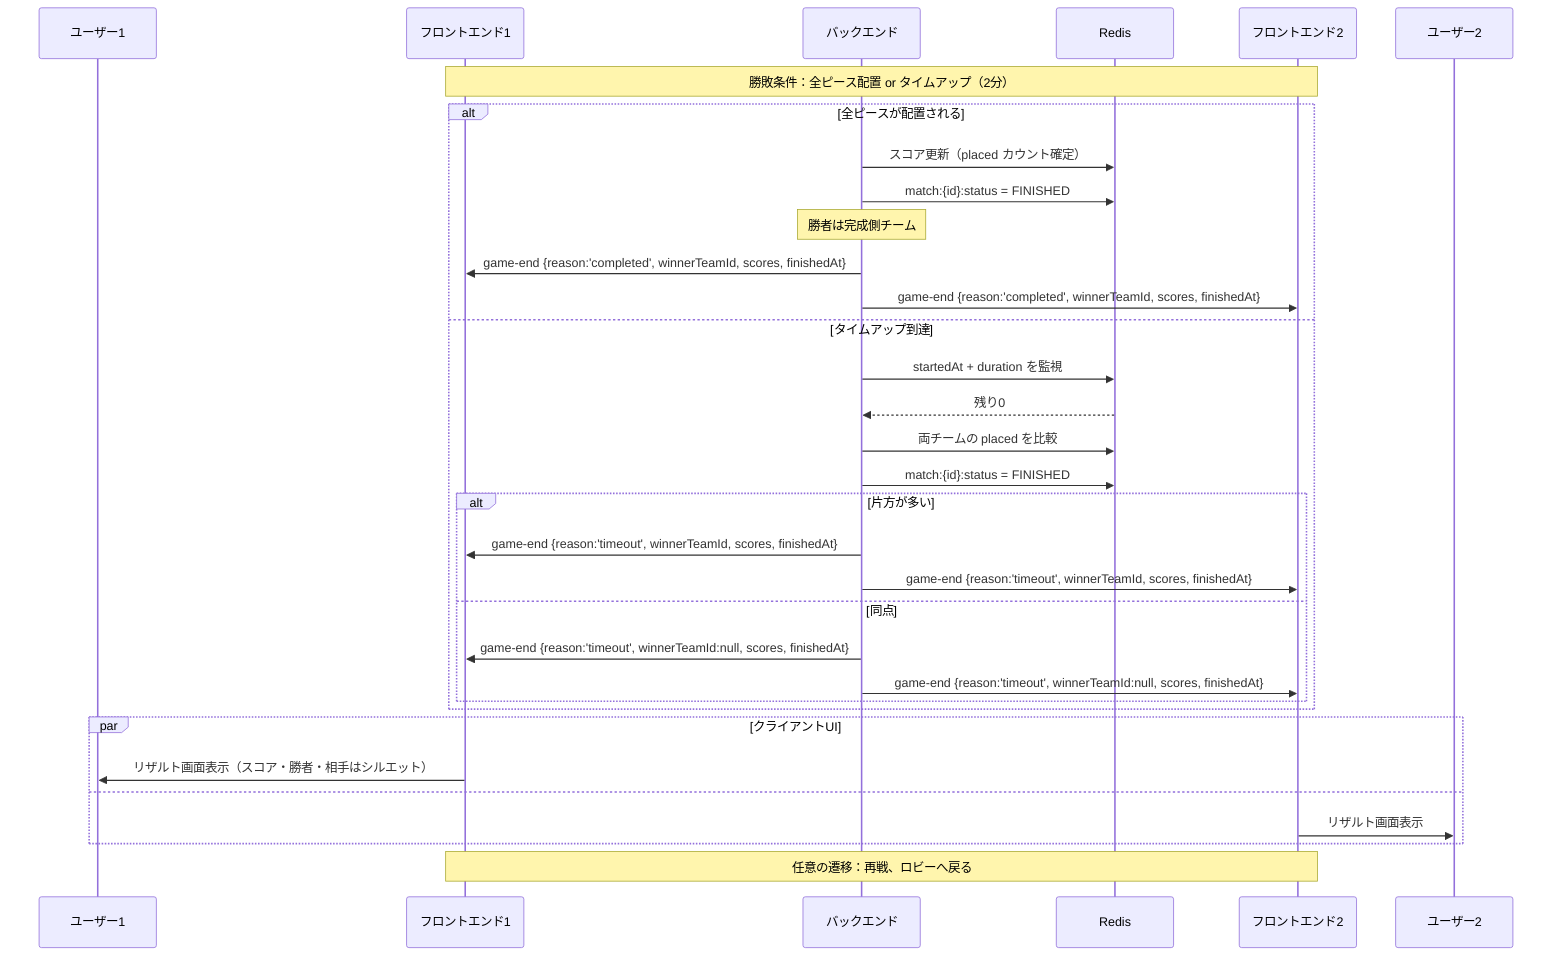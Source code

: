 %%{init: {'theme':'default', 'themeVariables': {'primaryColor': '#4f46e5', 'primaryTextColor': '#fff', 'primaryBorderColor': '#3730a3', 'lineColor': '#374151', 'secondaryColor': '#e5e7eb', 'tertiaryColor': '#f3f4f6'}}}%%

sequenceDiagram
    participant U1 as ユーザー1
    participant F1 as フロントエンド1
    participant B as バックエンド
    participant R as Redis
    participant F2 as フロントエンド2
    participant U2 as ユーザー2

    Note over F1,F2: 勝敗条件：全ピース配置 or タイムアップ（2分）

    alt 全ピースが配置される
        B->>R: スコア更新（placed カウント確定）
        B->>R: match:{id}:status = FINISHED
        Note over B: 勝者は完成側チーム
        B->>F1: game-end {reason:'completed', winnerTeamId, scores, finishedAt}
        B->>F2: game-end {reason:'completed', winnerTeamId, scores, finishedAt}
    else タイムアップ到達
        B->>R: startedAt + duration を監視
        R-->>B: 残り0
        B->>R: 両チームの placed を比較
        B->>R: match:{id}:status = FINISHED
        alt 片方が多い
            B->>F1: game-end {reason:'timeout', winnerTeamId, scores, finishedAt}
            B->>F2: game-end {reason:'timeout', winnerTeamId, scores, finishedAt}
        else 同点
            B->>F1: game-end {reason:'timeout', winnerTeamId:null, scores, finishedAt}
            B->>F2: game-end {reason:'timeout', winnerTeamId:null, scores, finishedAt}
        end
    end

    par クライアントUI
        F1->>U1: リザルト画面表示（スコア・勝者・相手はシルエット）
    and
        F2->>U2: リザルト画面表示
    end

    Note over F1,F2: 任意の遷移：再戦、ロビーへ戻る